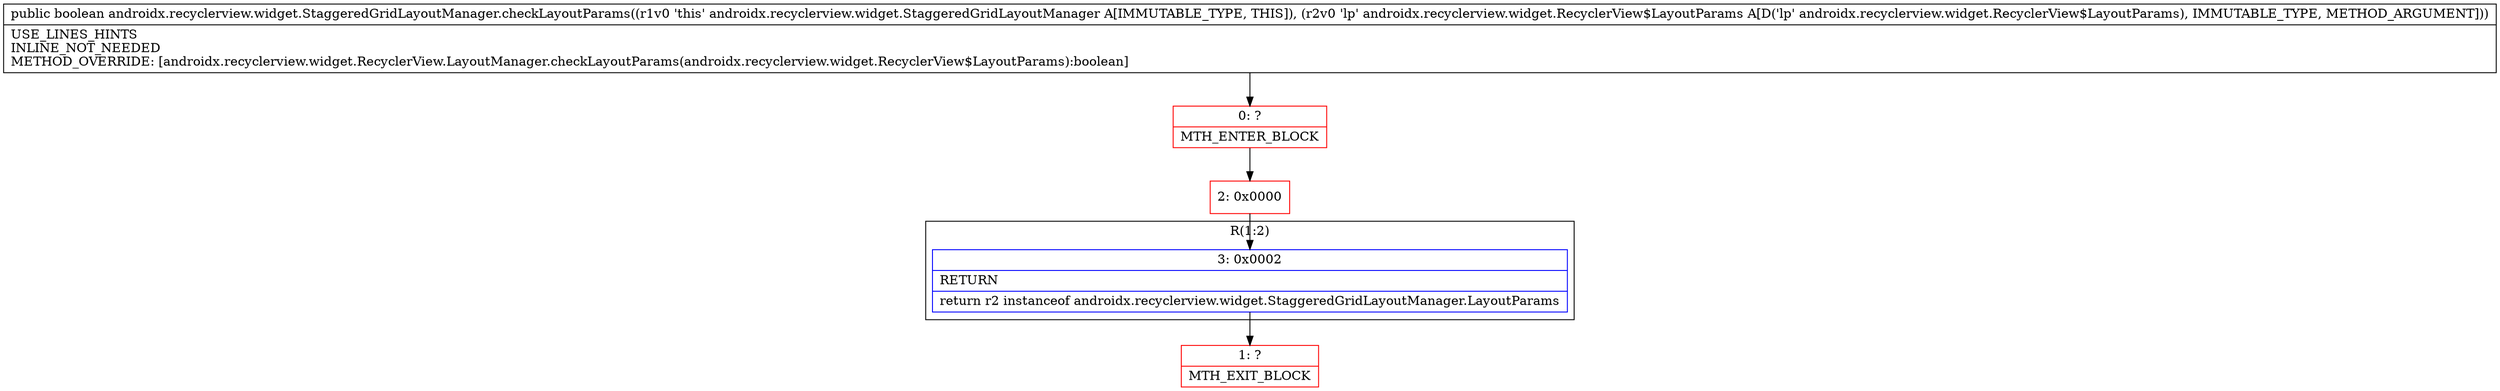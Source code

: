 digraph "CFG forandroidx.recyclerview.widget.StaggeredGridLayoutManager.checkLayoutParams(Landroidx\/recyclerview\/widget\/RecyclerView$LayoutParams;)Z" {
subgraph cluster_Region_1394549853 {
label = "R(1:2)";
node [shape=record,color=blue];
Node_3 [shape=record,label="{3\:\ 0x0002|RETURN\l|return r2 instanceof androidx.recyclerview.widget.StaggeredGridLayoutManager.LayoutParams\l}"];
}
Node_0 [shape=record,color=red,label="{0\:\ ?|MTH_ENTER_BLOCK\l}"];
Node_2 [shape=record,color=red,label="{2\:\ 0x0000}"];
Node_1 [shape=record,color=red,label="{1\:\ ?|MTH_EXIT_BLOCK\l}"];
MethodNode[shape=record,label="{public boolean androidx.recyclerview.widget.StaggeredGridLayoutManager.checkLayoutParams((r1v0 'this' androidx.recyclerview.widget.StaggeredGridLayoutManager A[IMMUTABLE_TYPE, THIS]), (r2v0 'lp' androidx.recyclerview.widget.RecyclerView$LayoutParams A[D('lp' androidx.recyclerview.widget.RecyclerView$LayoutParams), IMMUTABLE_TYPE, METHOD_ARGUMENT]))  | USE_LINES_HINTS\lINLINE_NOT_NEEDED\lMETHOD_OVERRIDE: [androidx.recyclerview.widget.RecyclerView.LayoutManager.checkLayoutParams(androidx.recyclerview.widget.RecyclerView$LayoutParams):boolean]\l}"];
MethodNode -> Node_0;Node_3 -> Node_1;
Node_0 -> Node_2;
Node_2 -> Node_3;
}

